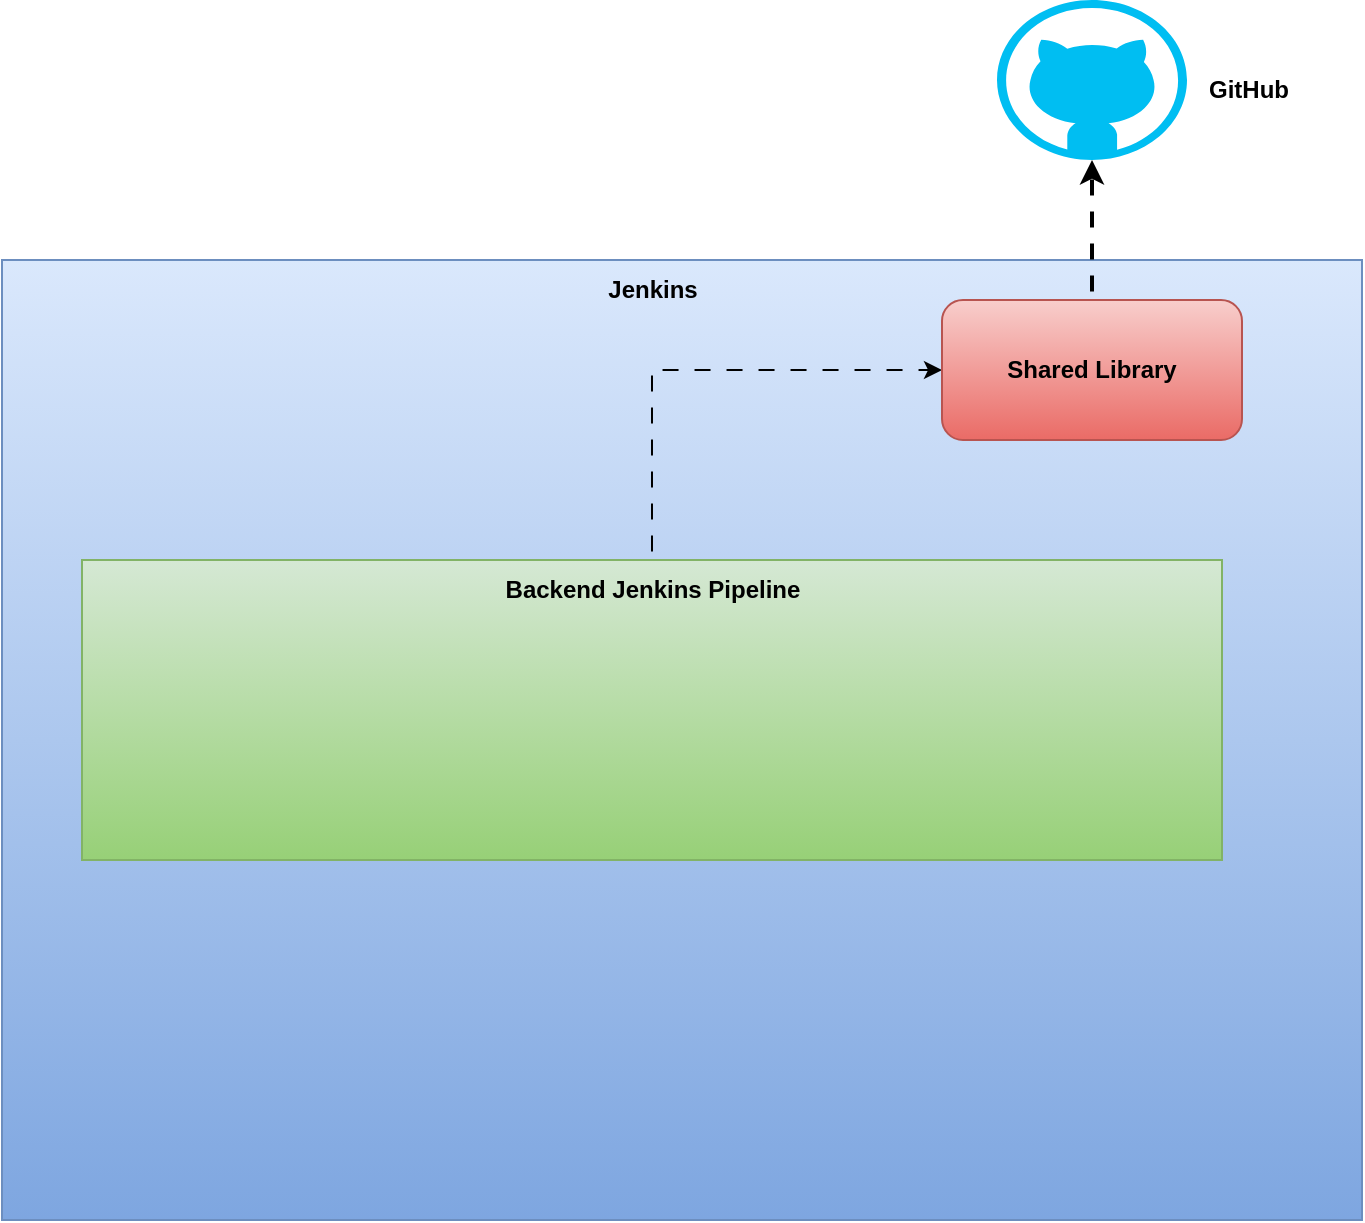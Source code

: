 <mxfile version="24.6.5" type="device">
  <diagram name="Page-1" id="kpdJ3AEXgp6CBIsaOtXn">
    <mxGraphModel dx="1050" dy="1683" grid="1" gridSize="10" guides="1" tooltips="1" connect="1" arrows="1" fold="1" page="1" pageScale="1" pageWidth="850" pageHeight="1100" math="0" shadow="0">
      <root>
        <mxCell id="0" />
        <mxCell id="1" parent="0" />
        <mxCell id="YO9Bbj-3PHo_U7VNNRIM-1" value="" style="rounded=0;whiteSpace=wrap;html=1;fillColor=#dae8fc;gradientColor=#7ea6e0;strokeColor=#6c8ebf;" vertex="1" parent="1">
          <mxGeometry x="80" y="80" width="680" height="480" as="geometry" />
        </mxCell>
        <mxCell id="YO9Bbj-3PHo_U7VNNRIM-8" style="edgeStyle=orthogonalEdgeStyle;rounded=0;orthogonalLoop=1;jettySize=auto;html=1;entryX=0;entryY=0.5;entryDx=0;entryDy=0;flowAnimation=1;" edge="1" parent="1" source="YO9Bbj-3PHo_U7VNNRIM-2" target="YO9Bbj-3PHo_U7VNNRIM-5">
          <mxGeometry relative="1" as="geometry" />
        </mxCell>
        <mxCell id="YO9Bbj-3PHo_U7VNNRIM-2" value="" style="rounded=0;whiteSpace=wrap;html=1;fillColor=#d5e8d4;gradientColor=#97d077;strokeColor=#82b366;" vertex="1" parent="1">
          <mxGeometry x="120" y="230" width="570" height="150" as="geometry" />
        </mxCell>
        <mxCell id="YO9Bbj-3PHo_U7VNNRIM-3" value="&lt;b&gt;Jenkins&lt;/b&gt;" style="text;html=1;align=center;verticalAlign=middle;resizable=0;points=[];autosize=1;strokeColor=none;fillColor=none;" vertex="1" parent="1">
          <mxGeometry x="370" y="80" width="70" height="30" as="geometry" />
        </mxCell>
        <mxCell id="YO9Bbj-3PHo_U7VNNRIM-4" value="&lt;b&gt;Backend Jenkins Pipeline&lt;/b&gt;" style="text;html=1;align=center;verticalAlign=middle;resizable=0;points=[];autosize=1;strokeColor=none;fillColor=none;" vertex="1" parent="1">
          <mxGeometry x="320" y="230" width="170" height="30" as="geometry" />
        </mxCell>
        <mxCell id="YO9Bbj-3PHo_U7VNNRIM-5" value="&lt;b&gt;Shared Library&lt;/b&gt;" style="rounded=1;whiteSpace=wrap;html=1;fillColor=#f8cecc;gradientColor=#ea6b66;strokeColor=#b85450;" vertex="1" parent="1">
          <mxGeometry x="550" y="100" width="150" height="70" as="geometry" />
        </mxCell>
        <mxCell id="YO9Bbj-3PHo_U7VNNRIM-6" value="" style="verticalLabelPosition=bottom;html=1;verticalAlign=top;align=center;strokeColor=none;fillColor=#00BEF2;shape=mxgraph.azure.github_code;pointerEvents=1;" vertex="1" parent="1">
          <mxGeometry x="577.5" y="-50" width="95" height="80" as="geometry" />
        </mxCell>
        <mxCell id="YO9Bbj-3PHo_U7VNNRIM-7" style="edgeStyle=orthogonalEdgeStyle;rounded=0;orthogonalLoop=1;jettySize=auto;html=1;entryX=0.5;entryY=1;entryDx=0;entryDy=0;entryPerimeter=0;flowAnimation=1;strokeWidth=2;" edge="1" parent="1" source="YO9Bbj-3PHo_U7VNNRIM-5" target="YO9Bbj-3PHo_U7VNNRIM-6">
          <mxGeometry relative="1" as="geometry" />
        </mxCell>
        <mxCell id="YO9Bbj-3PHo_U7VNNRIM-9" value="&lt;b&gt;GitHub&lt;/b&gt;" style="text;html=1;align=center;verticalAlign=middle;resizable=0;points=[];autosize=1;strokeColor=none;fillColor=none;" vertex="1" parent="1">
          <mxGeometry x="672.5" y="-20" width="60" height="30" as="geometry" />
        </mxCell>
      </root>
    </mxGraphModel>
  </diagram>
</mxfile>
